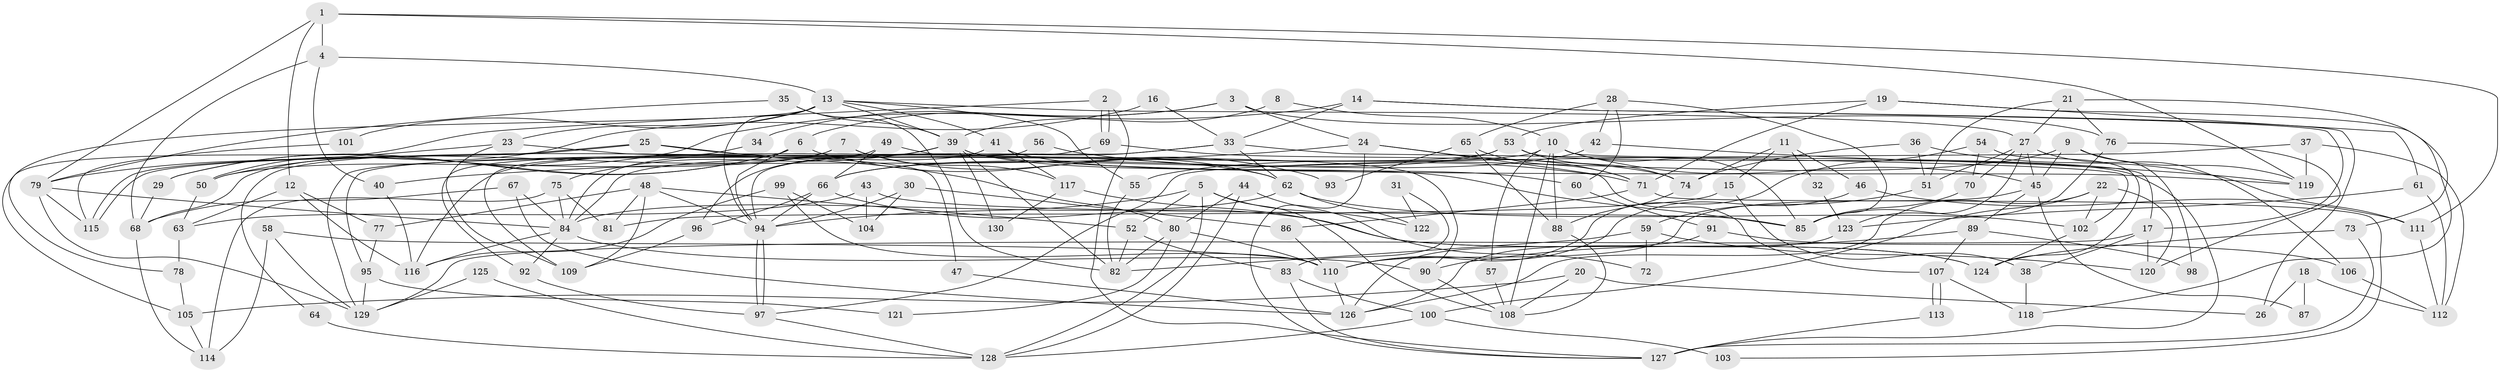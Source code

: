 // Generated by graph-tools (version 1.1) at 2025/26/03/09/25 03:26:18]
// undirected, 130 vertices, 260 edges
graph export_dot {
graph [start="1"]
  node [color=gray90,style=filled];
  1;
  2;
  3;
  4;
  5;
  6;
  7;
  8;
  9;
  10;
  11;
  12;
  13;
  14;
  15;
  16;
  17;
  18;
  19;
  20;
  21;
  22;
  23;
  24;
  25;
  26;
  27;
  28;
  29;
  30;
  31;
  32;
  33;
  34;
  35;
  36;
  37;
  38;
  39;
  40;
  41;
  42;
  43;
  44;
  45;
  46;
  47;
  48;
  49;
  50;
  51;
  52;
  53;
  54;
  55;
  56;
  57;
  58;
  59;
  60;
  61;
  62;
  63;
  64;
  65;
  66;
  67;
  68;
  69;
  70;
  71;
  72;
  73;
  74;
  75;
  76;
  77;
  78;
  79;
  80;
  81;
  82;
  83;
  84;
  85;
  86;
  87;
  88;
  89;
  90;
  91;
  92;
  93;
  94;
  95;
  96;
  97;
  98;
  99;
  100;
  101;
  102;
  103;
  104;
  105;
  106;
  107;
  108;
  109;
  110;
  111;
  112;
  113;
  114;
  115;
  116;
  117;
  118;
  119;
  120;
  121;
  122;
  123;
  124;
  125;
  126;
  127;
  128;
  129;
  130;
  1 -- 4;
  1 -- 79;
  1 -- 12;
  1 -- 111;
  1 -- 119;
  2 -- 127;
  2 -- 69;
  2 -- 69;
  2 -- 105;
  3 -- 76;
  3 -- 6;
  3 -- 24;
  3 -- 34;
  4 -- 13;
  4 -- 40;
  4 -- 68;
  5 -- 94;
  5 -- 52;
  5 -- 108;
  5 -- 122;
  5 -- 128;
  6 -- 29;
  6 -- 94;
  6 -- 50;
  6 -- 93;
  7 -- 68;
  7 -- 50;
  7 -- 62;
  7 -- 117;
  8 -- 39;
  8 -- 10;
  9 -- 55;
  9 -- 119;
  9 -- 45;
  9 -- 98;
  10 -- 108;
  10 -- 45;
  10 -- 17;
  10 -- 57;
  10 -- 84;
  10 -- 85;
  10 -- 88;
  11 -- 46;
  11 -- 15;
  11 -- 32;
  11 -- 74;
  12 -- 77;
  12 -- 63;
  12 -- 116;
  13 -- 94;
  13 -- 23;
  13 -- 27;
  13 -- 39;
  13 -- 41;
  13 -- 55;
  13 -- 78;
  13 -- 101;
  14 -- 33;
  14 -- 17;
  14 -- 26;
  14 -- 29;
  15 -- 38;
  15 -- 81;
  16 -- 33;
  16 -- 50;
  17 -- 120;
  17 -- 38;
  17 -- 129;
  18 -- 112;
  18 -- 26;
  18 -- 87;
  19 -- 71;
  19 -- 53;
  19 -- 61;
  19 -- 118;
  20 -- 108;
  20 -- 105;
  20 -- 26;
  21 -- 27;
  21 -- 51;
  21 -- 73;
  21 -- 76;
  22 -- 120;
  22 -- 102;
  22 -- 100;
  22 -- 126;
  23 -- 109;
  23 -- 79;
  23 -- 47;
  24 -- 107;
  24 -- 40;
  24 -- 71;
  24 -- 127;
  25 -- 115;
  25 -- 115;
  25 -- 62;
  25 -- 80;
  27 -- 123;
  27 -- 45;
  27 -- 51;
  27 -- 70;
  27 -- 106;
  28 -- 85;
  28 -- 42;
  28 -- 60;
  28 -- 65;
  29 -- 68;
  30 -- 94;
  30 -- 86;
  30 -- 104;
  31 -- 83;
  31 -- 122;
  32 -- 123;
  33 -- 102;
  33 -- 94;
  33 -- 62;
  33 -- 96;
  34 -- 92;
  35 -- 39;
  35 -- 82;
  35 -- 79;
  36 -- 111;
  36 -- 74;
  36 -- 51;
  37 -- 119;
  37 -- 97;
  37 -- 112;
  38 -- 118;
  39 -- 85;
  39 -- 64;
  39 -- 75;
  39 -- 82;
  39 -- 119;
  39 -- 130;
  40 -- 116;
  41 -- 84;
  41 -- 60;
  41 -- 117;
  42 -- 66;
  42 -- 119;
  43 -- 63;
  43 -- 104;
  43 -- 85;
  44 -- 128;
  44 -- 80;
  44 -- 72;
  45 -- 87;
  45 -- 89;
  45 -- 110;
  46 -- 111;
  46 -- 110;
  47 -- 126;
  48 -- 109;
  48 -- 94;
  48 -- 52;
  48 -- 77;
  48 -- 81;
  49 -- 90;
  49 -- 66;
  49 -- 109;
  50 -- 63;
  51 -- 59;
  52 -- 82;
  52 -- 83;
  53 -- 116;
  53 -- 127;
  53 -- 66;
  53 -- 74;
  54 -- 70;
  54 -- 110;
  54 -- 124;
  55 -- 82;
  56 -- 129;
  56 -- 71;
  57 -- 108;
  58 -- 129;
  58 -- 114;
  58 -- 110;
  59 -- 82;
  59 -- 72;
  59 -- 120;
  60 -- 91;
  61 -- 112;
  61 -- 123;
  62 -- 84;
  62 -- 102;
  62 -- 122;
  63 -- 78;
  64 -- 128;
  65 -- 88;
  65 -- 71;
  65 -- 93;
  66 -- 124;
  66 -- 94;
  66 -- 96;
  67 -- 126;
  67 -- 84;
  67 -- 68;
  68 -- 114;
  69 -- 74;
  69 -- 95;
  70 -- 85;
  71 -- 86;
  71 -- 103;
  73 -- 124;
  73 -- 127;
  74 -- 88;
  75 -- 84;
  75 -- 81;
  75 -- 114;
  76 -- 85;
  76 -- 120;
  77 -- 95;
  78 -- 105;
  79 -- 84;
  79 -- 115;
  79 -- 129;
  80 -- 110;
  80 -- 82;
  80 -- 121;
  83 -- 127;
  83 -- 100;
  84 -- 90;
  84 -- 92;
  84 -- 116;
  86 -- 110;
  88 -- 108;
  89 -- 90;
  89 -- 98;
  89 -- 107;
  90 -- 108;
  91 -- 126;
  91 -- 106;
  92 -- 97;
  94 -- 97;
  94 -- 97;
  95 -- 129;
  95 -- 121;
  96 -- 109;
  97 -- 128;
  99 -- 110;
  99 -- 116;
  99 -- 104;
  100 -- 103;
  100 -- 128;
  101 -- 115;
  102 -- 124;
  105 -- 114;
  106 -- 112;
  107 -- 113;
  107 -- 113;
  107 -- 118;
  110 -- 126;
  111 -- 112;
  113 -- 127;
  117 -- 124;
  117 -- 130;
  123 -- 126;
  125 -- 128;
  125 -- 129;
}
